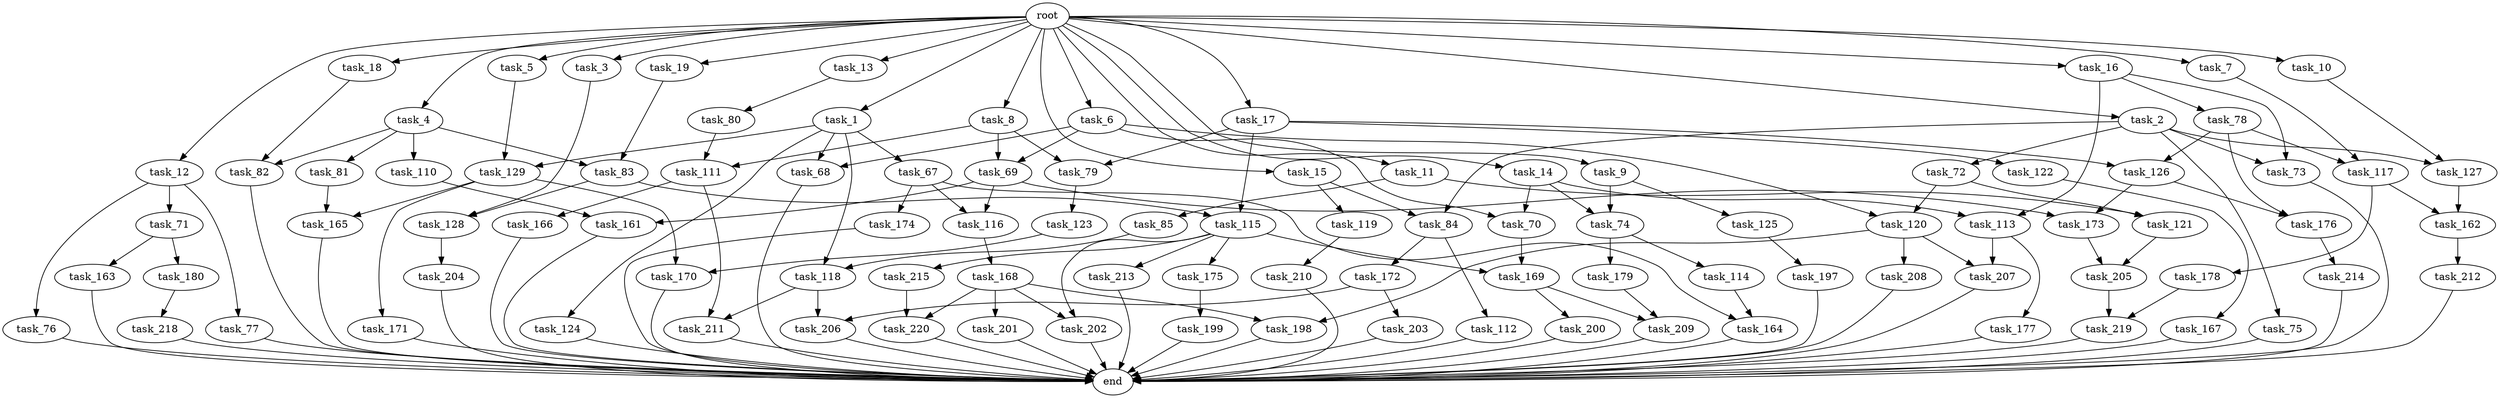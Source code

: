 digraph G {
  root [size="0.000000"];
  task_1 [size="2.048000"];
  task_2 [size="2.048000"];
  task_3 [size="2.048000"];
  task_4 [size="2.048000"];
  task_5 [size="2.048000"];
  task_6 [size="2.048000"];
  task_7 [size="2.048000"];
  task_8 [size="2.048000"];
  task_9 [size="2.048000"];
  task_10 [size="2.048000"];
  task_11 [size="2.048000"];
  task_12 [size="2.048000"];
  task_13 [size="2.048000"];
  task_14 [size="2.048000"];
  task_15 [size="2.048000"];
  task_16 [size="2.048000"];
  task_17 [size="2.048000"];
  task_18 [size="2.048000"];
  task_19 [size="2.048000"];
  task_67 [size="274877906.944000"];
  task_68 [size="1992864825.344000"];
  task_69 [size="1786706395.136000"];
  task_70 [size="3109556322.304000"];
  task_71 [size="841813590.016000"];
  task_72 [size="429496729.600000"];
  task_73 [size="704374636.544000"];
  task_74 [size="2783138807.808000"];
  task_75 [size="429496729.600000"];
  task_76 [size="841813590.016000"];
  task_77 [size="841813590.016000"];
  task_78 [size="274877906.944000"];
  task_79 [size="687194767.360000"];
  task_80 [size="1717986918.400000"];
  task_81 [size="429496729.600000"];
  task_82 [size="1821066133.504000"];
  task_83 [size="498216206.336000"];
  task_84 [size="584115552.256000"];
  task_85 [size="841813590.016000"];
  task_110 [size="429496729.600000"];
  task_111 [size="687194767.360000"];
  task_112 [size="68719476.736000"];
  task_113 [size="1666447310.848000"];
  task_114 [size="154618822.656000"];
  task_115 [size="2010044694.528000"];
  task_116 [size="1460288880.640000"];
  task_117 [size="1254130450.432000"];
  task_118 [size="1116691496.960000"];
  task_119 [size="154618822.656000"];
  task_120 [size="3109556322.304000"];
  task_121 [size="2233382993.920000"];
  task_122 [size="618475290.624000"];
  task_123 [size="154618822.656000"];
  task_124 [size="274877906.944000"];
  task_125 [size="1391569403.904000"];
  task_126 [size="773094113.280000"];
  task_127 [size="2147483648.000000"];
  task_128 [size="1546188226.560000"];
  task_129 [size="1992864825.344000"];
  task_161 [size="1666447310.848000"];
  task_162 [size="2010044694.528000"];
  task_163 [size="1717986918.400000"];
  task_164 [size="343597383.680000"];
  task_165 [size="1992864825.344000"];
  task_166 [size="429496729.600000"];
  task_167 [size="841813590.016000"];
  task_168 [size="154618822.656000"];
  task_169 [size="2233382993.920000"];
  task_170 [size="1786706395.136000"];
  task_171 [size="1717986918.400000"];
  task_172 [size="68719476.736000"];
  task_173 [size="2783138807.808000"];
  task_174 [size="68719476.736000"];
  task_175 [size="1391569403.904000"];
  task_176 [size="1546188226.560000"];
  task_177 [size="429496729.600000"];
  task_178 [size="1391569403.904000"];
  task_179 [size="154618822.656000"];
  task_180 [size="1717986918.400000"];
  task_197 [size="429496729.600000"];
  task_198 [size="2336462209.024000"];
  task_199 [size="429496729.600000"];
  task_200 [size="68719476.736000"];
  task_201 [size="618475290.624000"];
  task_202 [size="2010044694.528000"];
  task_203 [size="154618822.656000"];
  task_204 [size="841813590.016000"];
  task_205 [size="584115552.256000"];
  task_206 [size="773094113.280000"];
  task_207 [size="2147483648.000000"];
  task_208 [size="1717986918.400000"];
  task_209 [size="687194767.360000"];
  task_210 [size="154618822.656000"];
  task_211 [size="1047972020.224000"];
  task_212 [size="274877906.944000"];
  task_213 [size="1391569403.904000"];
  task_214 [size="1391569403.904000"];
  task_215 [size="1391569403.904000"];
  task_218 [size="618475290.624000"];
  task_219 [size="1271310319.616000"];
  task_220 [size="2010044694.528000"];
  end [size="0.000000"];

  root -> task_1 [size="1.000000"];
  root -> task_2 [size="1.000000"];
  root -> task_3 [size="1.000000"];
  root -> task_4 [size="1.000000"];
  root -> task_5 [size="1.000000"];
  root -> task_6 [size="1.000000"];
  root -> task_7 [size="1.000000"];
  root -> task_8 [size="1.000000"];
  root -> task_9 [size="1.000000"];
  root -> task_10 [size="1.000000"];
  root -> task_11 [size="1.000000"];
  root -> task_12 [size="1.000000"];
  root -> task_13 [size="1.000000"];
  root -> task_14 [size="1.000000"];
  root -> task_15 [size="1.000000"];
  root -> task_16 [size="1.000000"];
  root -> task_17 [size="1.000000"];
  root -> task_18 [size="1.000000"];
  root -> task_19 [size="1.000000"];
  task_1 -> task_67 [size="134217728.000000"];
  task_1 -> task_68 [size="134217728.000000"];
  task_1 -> task_118 [size="134217728.000000"];
  task_1 -> task_124 [size="134217728.000000"];
  task_1 -> task_129 [size="134217728.000000"];
  task_2 -> task_72 [size="209715200.000000"];
  task_2 -> task_73 [size="209715200.000000"];
  task_2 -> task_75 [size="209715200.000000"];
  task_2 -> task_84 [size="209715200.000000"];
  task_2 -> task_127 [size="209715200.000000"];
  task_3 -> task_128 [size="75497472.000000"];
  task_4 -> task_81 [size="209715200.000000"];
  task_4 -> task_82 [size="209715200.000000"];
  task_4 -> task_83 [size="209715200.000000"];
  task_4 -> task_110 [size="209715200.000000"];
  task_5 -> task_129 [size="838860800.000000"];
  task_6 -> task_68 [size="838860800.000000"];
  task_6 -> task_69 [size="838860800.000000"];
  task_6 -> task_70 [size="838860800.000000"];
  task_6 -> task_120 [size="838860800.000000"];
  task_7 -> task_117 [size="536870912.000000"];
  task_8 -> task_69 [size="33554432.000000"];
  task_8 -> task_79 [size="33554432.000000"];
  task_8 -> task_111 [size="33554432.000000"];
  task_9 -> task_74 [size="679477248.000000"];
  task_9 -> task_125 [size="679477248.000000"];
  task_10 -> task_127 [size="838860800.000000"];
  task_11 -> task_85 [size="411041792.000000"];
  task_11 -> task_121 [size="411041792.000000"];
  task_12 -> task_71 [size="411041792.000000"];
  task_12 -> task_76 [size="411041792.000000"];
  task_12 -> task_77 [size="411041792.000000"];
  task_13 -> task_80 [size="838860800.000000"];
  task_14 -> task_70 [size="679477248.000000"];
  task_14 -> task_74 [size="679477248.000000"];
  task_14 -> task_113 [size="679477248.000000"];
  task_15 -> task_84 [size="75497472.000000"];
  task_15 -> task_119 [size="75497472.000000"];
  task_16 -> task_73 [size="134217728.000000"];
  task_16 -> task_78 [size="134217728.000000"];
  task_16 -> task_113 [size="134217728.000000"];
  task_17 -> task_79 [size="301989888.000000"];
  task_17 -> task_115 [size="301989888.000000"];
  task_17 -> task_122 [size="301989888.000000"];
  task_17 -> task_126 [size="301989888.000000"];
  task_18 -> task_82 [size="679477248.000000"];
  task_19 -> task_83 [size="33554432.000000"];
  task_67 -> task_116 [size="33554432.000000"];
  task_67 -> task_164 [size="33554432.000000"];
  task_67 -> task_174 [size="33554432.000000"];
  task_68 -> end [size="1.000000"];
  task_69 -> task_116 [size="679477248.000000"];
  task_69 -> task_161 [size="679477248.000000"];
  task_69 -> task_173 [size="679477248.000000"];
  task_70 -> task_169 [size="411041792.000000"];
  task_71 -> task_163 [size="838860800.000000"];
  task_71 -> task_180 [size="838860800.000000"];
  task_72 -> task_120 [size="679477248.000000"];
  task_72 -> task_121 [size="679477248.000000"];
  task_73 -> end [size="1.000000"];
  task_74 -> task_114 [size="75497472.000000"];
  task_74 -> task_179 [size="75497472.000000"];
  task_75 -> end [size="1.000000"];
  task_76 -> end [size="1.000000"];
  task_77 -> end [size="1.000000"];
  task_78 -> task_117 [size="75497472.000000"];
  task_78 -> task_126 [size="75497472.000000"];
  task_78 -> task_176 [size="75497472.000000"];
  task_79 -> task_123 [size="75497472.000000"];
  task_80 -> task_111 [size="301989888.000000"];
  task_81 -> task_165 [size="134217728.000000"];
  task_82 -> end [size="1.000000"];
  task_83 -> task_115 [size="679477248.000000"];
  task_83 -> task_128 [size="679477248.000000"];
  task_84 -> task_112 [size="33554432.000000"];
  task_84 -> task_172 [size="33554432.000000"];
  task_85 -> task_118 [size="411041792.000000"];
  task_110 -> task_161 [size="134217728.000000"];
  task_111 -> task_166 [size="209715200.000000"];
  task_111 -> task_211 [size="209715200.000000"];
  task_112 -> end [size="1.000000"];
  task_113 -> task_177 [size="209715200.000000"];
  task_113 -> task_207 [size="209715200.000000"];
  task_114 -> task_164 [size="134217728.000000"];
  task_115 -> task_169 [size="679477248.000000"];
  task_115 -> task_175 [size="679477248.000000"];
  task_115 -> task_202 [size="679477248.000000"];
  task_115 -> task_213 [size="679477248.000000"];
  task_115 -> task_215 [size="679477248.000000"];
  task_116 -> task_168 [size="75497472.000000"];
  task_117 -> task_162 [size="679477248.000000"];
  task_117 -> task_178 [size="679477248.000000"];
  task_118 -> task_206 [size="301989888.000000"];
  task_118 -> task_211 [size="301989888.000000"];
  task_119 -> task_210 [size="75497472.000000"];
  task_120 -> task_198 [size="838860800.000000"];
  task_120 -> task_207 [size="838860800.000000"];
  task_120 -> task_208 [size="838860800.000000"];
  task_121 -> task_205 [size="75497472.000000"];
  task_122 -> task_167 [size="411041792.000000"];
  task_123 -> task_170 [size="33554432.000000"];
  task_124 -> end [size="1.000000"];
  task_125 -> task_197 [size="209715200.000000"];
  task_126 -> task_173 [size="679477248.000000"];
  task_126 -> task_176 [size="679477248.000000"];
  task_127 -> task_162 [size="301989888.000000"];
  task_128 -> task_204 [size="411041792.000000"];
  task_129 -> task_165 [size="838860800.000000"];
  task_129 -> task_170 [size="838860800.000000"];
  task_129 -> task_171 [size="838860800.000000"];
  task_161 -> end [size="1.000000"];
  task_162 -> task_212 [size="134217728.000000"];
  task_163 -> end [size="1.000000"];
  task_164 -> end [size="1.000000"];
  task_165 -> end [size="1.000000"];
  task_166 -> end [size="1.000000"];
  task_167 -> end [size="1.000000"];
  task_168 -> task_198 [size="301989888.000000"];
  task_168 -> task_201 [size="301989888.000000"];
  task_168 -> task_202 [size="301989888.000000"];
  task_168 -> task_220 [size="301989888.000000"];
  task_169 -> task_200 [size="33554432.000000"];
  task_169 -> task_209 [size="33554432.000000"];
  task_170 -> end [size="1.000000"];
  task_171 -> end [size="1.000000"];
  task_172 -> task_203 [size="75497472.000000"];
  task_172 -> task_206 [size="75497472.000000"];
  task_173 -> task_205 [size="209715200.000000"];
  task_174 -> end [size="1.000000"];
  task_175 -> task_199 [size="209715200.000000"];
  task_176 -> task_214 [size="679477248.000000"];
  task_177 -> end [size="1.000000"];
  task_178 -> task_219 [size="411041792.000000"];
  task_179 -> task_209 [size="301989888.000000"];
  task_180 -> task_218 [size="301989888.000000"];
  task_197 -> end [size="1.000000"];
  task_198 -> end [size="1.000000"];
  task_199 -> end [size="1.000000"];
  task_200 -> end [size="1.000000"];
  task_201 -> end [size="1.000000"];
  task_202 -> end [size="1.000000"];
  task_203 -> end [size="1.000000"];
  task_204 -> end [size="1.000000"];
  task_205 -> task_219 [size="209715200.000000"];
  task_206 -> end [size="1.000000"];
  task_207 -> end [size="1.000000"];
  task_208 -> end [size="1.000000"];
  task_209 -> end [size="1.000000"];
  task_210 -> end [size="1.000000"];
  task_211 -> end [size="1.000000"];
  task_212 -> end [size="1.000000"];
  task_213 -> end [size="1.000000"];
  task_214 -> end [size="1.000000"];
  task_215 -> task_220 [size="679477248.000000"];
  task_218 -> end [size="1.000000"];
  task_219 -> end [size="1.000000"];
  task_220 -> end [size="1.000000"];
}

